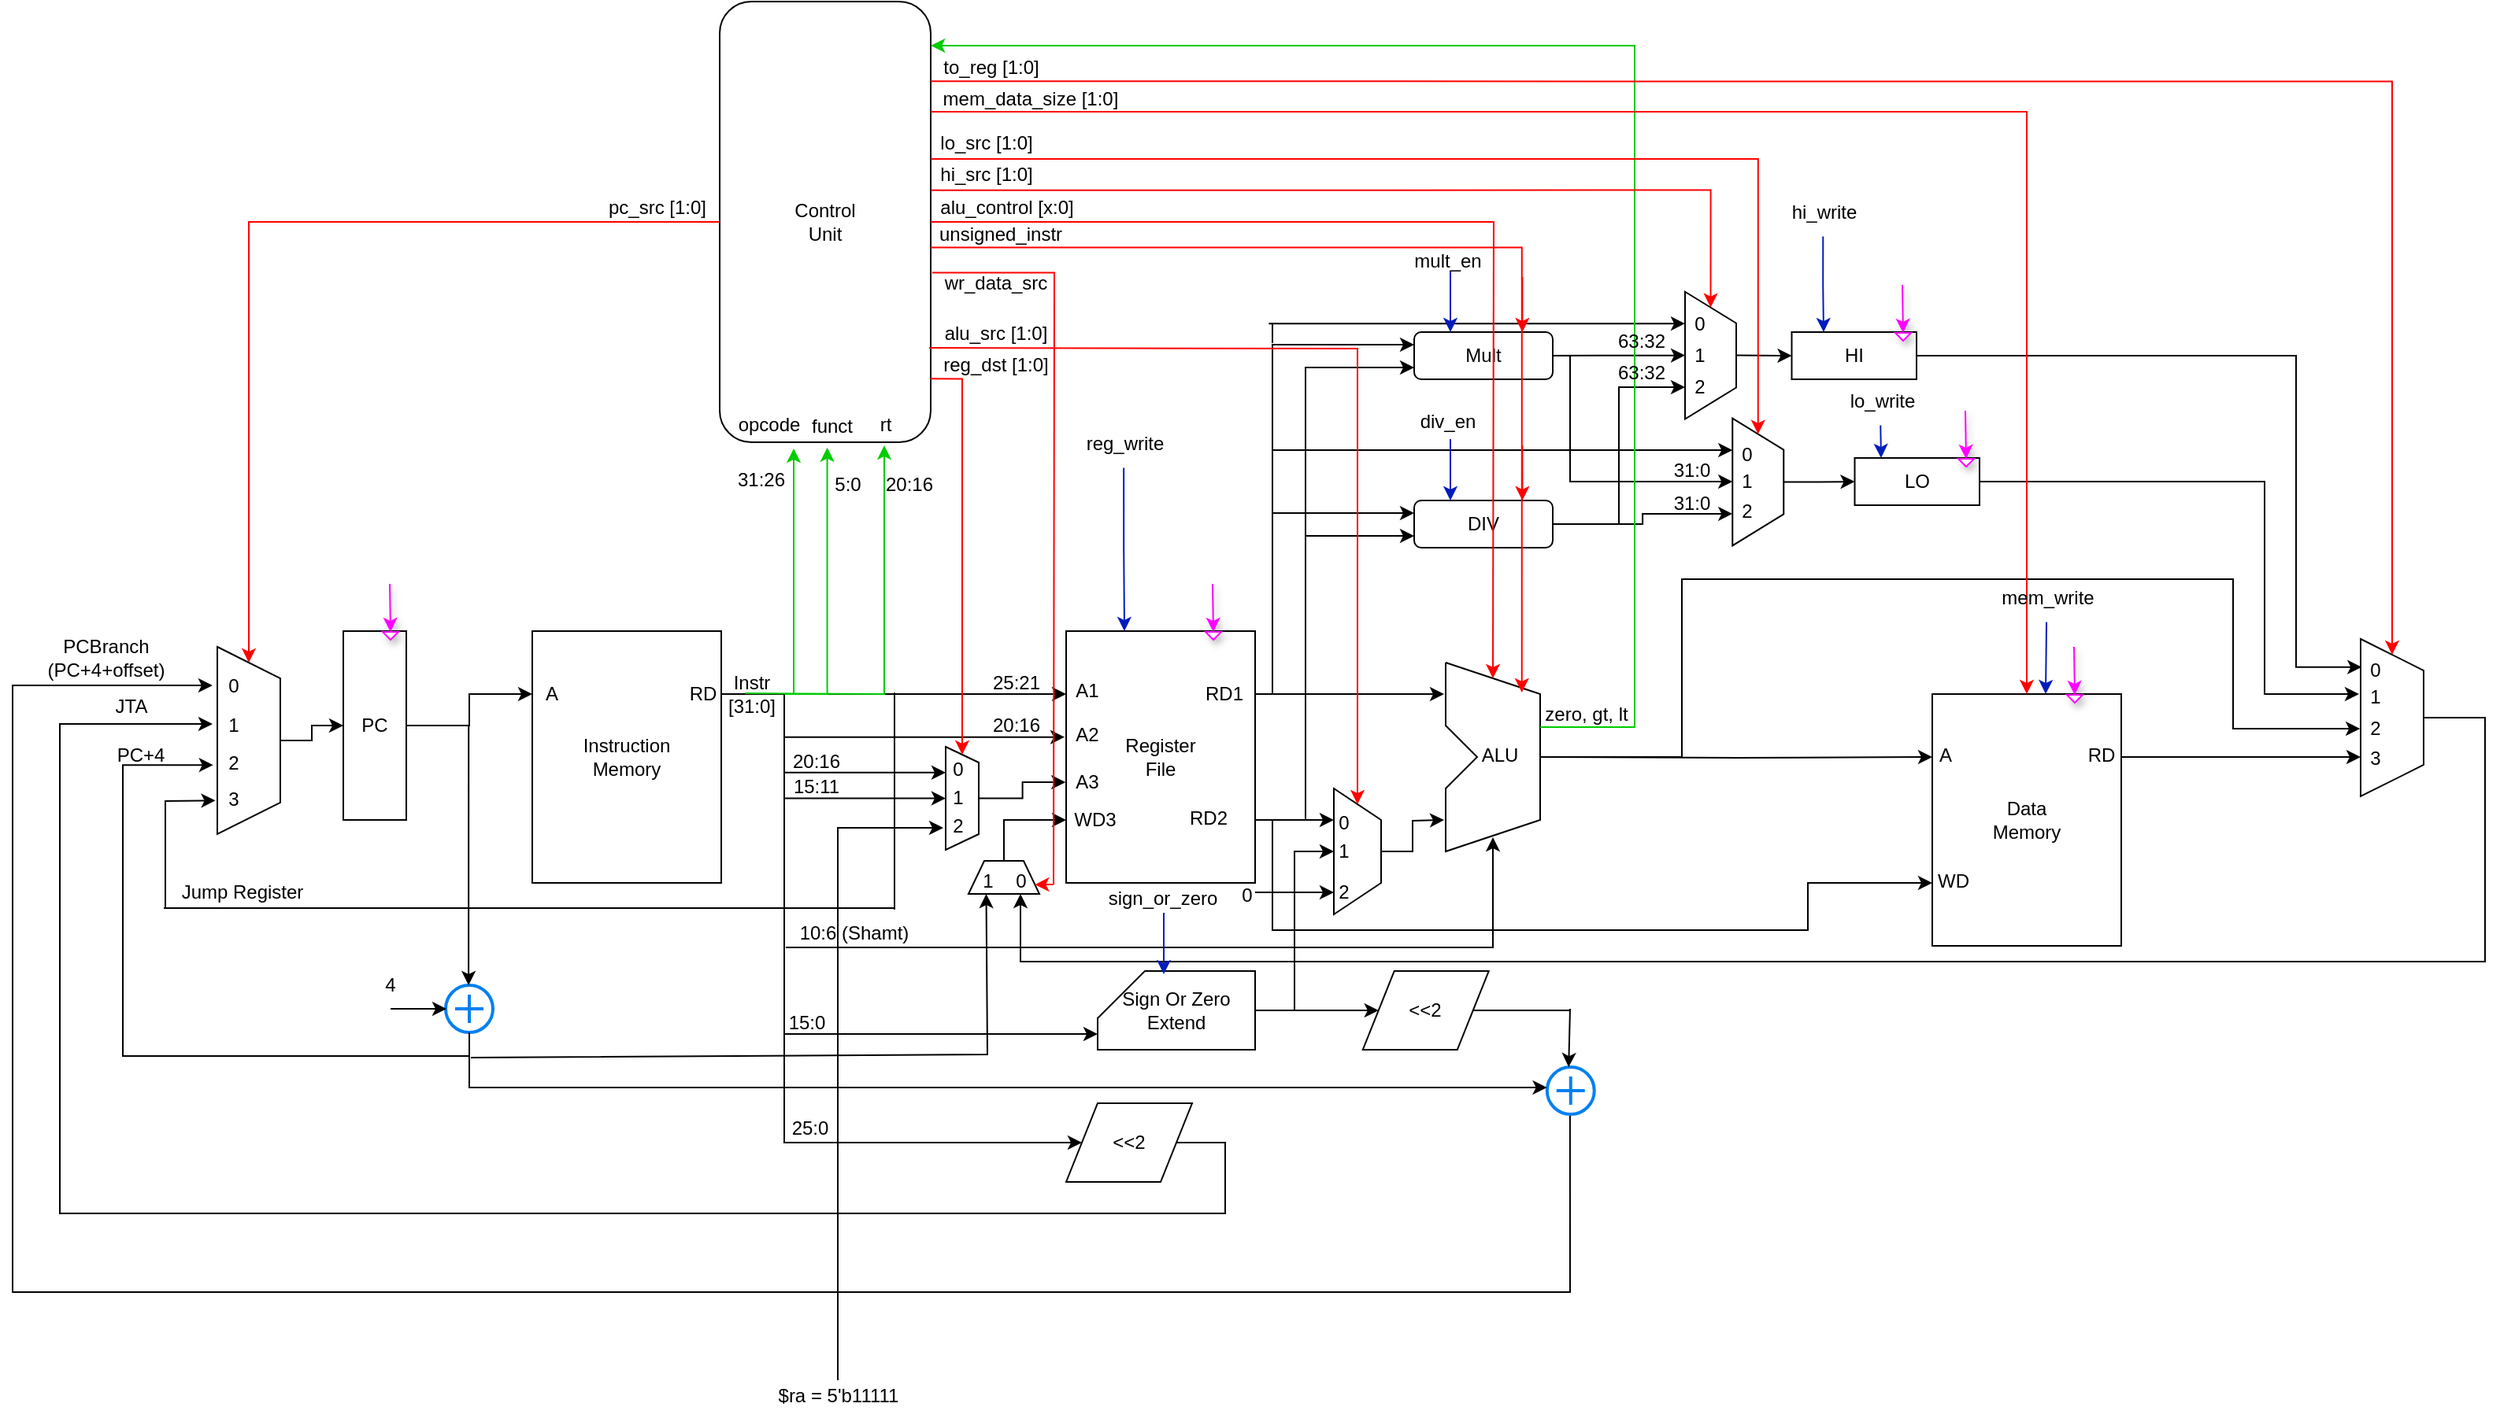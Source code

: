 <mxfile version="28.0.7">
  <diagram name="Page-1" id="AHB2gIiTxnfWn_0bQ7DR">
    <mxGraphModel dx="1042" dy="574" grid="0" gridSize="10" guides="1" tooltips="1" connect="1" arrows="1" fold="1" page="0" pageScale="1" pageWidth="850" pageHeight="1100" math="0" shadow="0">
      <root>
        <mxCell id="0" />
        <mxCell id="1" parent="0" />
        <mxCell id="Ugpq3g7S5GpDSBXR10l6-10" style="edgeStyle=orthogonalEdgeStyle;rounded=0;orthogonalLoop=1;jettySize=auto;html=1;exitX=1;exitY=0.25;exitDx=0;exitDy=0;entryX=0;entryY=0.25;entryDx=0;entryDy=0;" parent="1" source="Ugpq3g7S5GpDSBXR10l6-1" target="Ugpq3g7S5GpDSBXR10l6-3" edge="1">
          <mxGeometry relative="1" as="geometry" />
        </mxCell>
        <mxCell id="6yTn4rteKhay7Ti_u_HY-29" style="edgeStyle=orthogonalEdgeStyle;rounded=0;orthogonalLoop=1;jettySize=auto;html=1;exitX=1;exitY=0.25;exitDx=0;exitDy=0;entryX=0.446;entryY=0.946;entryDx=0;entryDy=0;strokeColor=#00CC00;entryPerimeter=0;" parent="1" source="Ugpq3g7S5GpDSBXR10l6-1" target="6yTn4rteKhay7Ti_u_HY-34" edge="1">
          <mxGeometry relative="1" as="geometry">
            <Array as="points">
              <mxPoint x="617" y="620" />
            </Array>
          </mxGeometry>
        </mxCell>
        <mxCell id="6yTn4rteKhay7Ti_u_HY-30" style="edgeStyle=orthogonalEdgeStyle;rounded=0;orthogonalLoop=1;jettySize=auto;html=1;exitX=1;exitY=0.25;exitDx=0;exitDy=0;strokeColor=#00CC00;" parent="1" source="Ugpq3g7S5GpDSBXR10l6-1" target="6yTn4rteKhay7Ti_u_HY-33" edge="1">
          <mxGeometry relative="1" as="geometry">
            <Array as="points">
              <mxPoint x="596" y="620" />
            </Array>
          </mxGeometry>
        </mxCell>
        <mxCell id="Ugpq3g7S5GpDSBXR10l6-1" value="Instruction&lt;br&gt;Memory" style="rounded=0;whiteSpace=wrap;html=1;" parent="1" vertex="1">
          <mxGeometry x="430" y="580" width="120" height="160" as="geometry" />
        </mxCell>
        <mxCell id="Ugpq3g7S5GpDSBXR10l6-2" value="Data&lt;br&gt;Memory" style="rounded=0;whiteSpace=wrap;html=1;" parent="1" vertex="1">
          <mxGeometry x="1319" y="620" width="120" height="160" as="geometry" />
        </mxCell>
        <mxCell id="Ugpq3g7S5GpDSBXR10l6-19" style="edgeStyle=orthogonalEdgeStyle;rounded=0;orthogonalLoop=1;jettySize=auto;html=1;exitX=1;exitY=0.25;exitDx=0;exitDy=0;" parent="1" source="Ugpq3g7S5GpDSBXR10l6-3" edge="1">
          <mxGeometry relative="1" as="geometry">
            <mxPoint x="1009" y="620" as="targetPoint" />
          </mxGeometry>
        </mxCell>
        <mxCell id="Ugpq3g7S5GpDSBXR10l6-20" style="edgeStyle=orthogonalEdgeStyle;rounded=0;orthogonalLoop=1;jettySize=auto;html=1;exitX=1;exitY=0.75;exitDx=0;exitDy=0;entryX=0.25;entryY=1;entryDx=0;entryDy=0;" parent="1" source="Ugpq3g7S5GpDSBXR10l6-3" target="Ugpq3g7S5GpDSBXR10l6-21" edge="1">
          <mxGeometry relative="1" as="geometry">
            <mxPoint x="919" y="700" as="targetPoint" />
          </mxGeometry>
        </mxCell>
        <mxCell id="6yTn4rteKhay7Ti_u_HY-48" style="edgeStyle=orthogonalEdgeStyle;rounded=0;orthogonalLoop=1;jettySize=auto;html=1;exitX=1;exitY=0.25;exitDx=0;exitDy=0;entryX=0.25;entryY=1;entryDx=0;entryDy=0;" parent="1" source="Ugpq3g7S5GpDSBXR10l6-3" target="6yTn4rteKhay7Ti_u_HY-46" edge="1">
          <mxGeometry relative="1" as="geometry">
            <Array as="points">
              <mxPoint x="900" y="620" />
              <mxPoint x="900" y="465" />
            </Array>
          </mxGeometry>
        </mxCell>
        <mxCell id="6yTn4rteKhay7Ti_u_HY-49" style="edgeStyle=orthogonalEdgeStyle;rounded=0;orthogonalLoop=1;jettySize=auto;html=1;exitX=1;exitY=0.25;exitDx=0;exitDy=0;entryX=0;entryY=0.25;entryDx=0;entryDy=0;" parent="1" source="Ugpq3g7S5GpDSBXR10l6-3" target="Ugpq3g7S5GpDSBXR10l6-72" edge="1">
          <mxGeometry relative="1" as="geometry">
            <Array as="points">
              <mxPoint x="900" y="620" />
              <mxPoint x="900" y="505" />
              <mxPoint x="990" y="505" />
            </Array>
          </mxGeometry>
        </mxCell>
        <mxCell id="6yTn4rteKhay7Ti_u_HY-59" style="edgeStyle=orthogonalEdgeStyle;rounded=0;orthogonalLoop=1;jettySize=auto;html=1;exitX=1;exitY=0.75;exitDx=0;exitDy=0;entryX=0;entryY=0.75;entryDx=0;entryDy=0;" parent="1" source="Ugpq3g7S5GpDSBXR10l6-3" target="Ugpq3g7S5GpDSBXR10l6-2" edge="1">
          <mxGeometry relative="1" as="geometry">
            <Array as="points">
              <mxPoint x="900" y="700" />
              <mxPoint x="900" y="770" />
              <mxPoint x="1240" y="770" />
              <mxPoint x="1240" y="740" />
            </Array>
          </mxGeometry>
        </mxCell>
        <mxCell id="6yTn4rteKhay7Ti_u_HY-106" style="edgeStyle=orthogonalEdgeStyle;rounded=0;orthogonalLoop=1;jettySize=auto;html=1;exitX=1;exitY=0.75;exitDx=0;exitDy=0;entryX=0;entryY=0.75;entryDx=0;entryDy=0;" parent="1" source="Ugpq3g7S5GpDSBXR10l6-3" target="Ugpq3g7S5GpDSBXR10l6-72" edge="1">
          <mxGeometry relative="1" as="geometry">
            <Array as="points">
              <mxPoint x="921" y="700" />
              <mxPoint x="921" y="520" />
            </Array>
          </mxGeometry>
        </mxCell>
        <mxCell id="6yTn4rteKhay7Ti_u_HY-107" style="edgeStyle=orthogonalEdgeStyle;rounded=0;orthogonalLoop=1;jettySize=auto;html=1;exitX=1;exitY=0.75;exitDx=0;exitDy=0;entryX=0;entryY=0.75;entryDx=0;entryDy=0;" parent="1" source="Ugpq3g7S5GpDSBXR10l6-3" target="Ugpq3g7S5GpDSBXR10l6-45" edge="1">
          <mxGeometry relative="1" as="geometry">
            <Array as="points">
              <mxPoint x="921" y="700" />
              <mxPoint x="921" y="412" />
            </Array>
          </mxGeometry>
        </mxCell>
        <mxCell id="Ugpq3g7S5GpDSBXR10l6-3" value="Register&lt;br&gt;File" style="rounded=0;whiteSpace=wrap;html=1;" parent="1" vertex="1">
          <mxGeometry x="769" y="580" width="120" height="160" as="geometry" />
        </mxCell>
        <mxCell id="6yTn4rteKhay7Ti_u_HY-2" style="edgeStyle=orthogonalEdgeStyle;rounded=0;orthogonalLoop=1;jettySize=auto;html=1;entryX=0;entryY=0.5;entryDx=0;entryDy=0;fillColor=#FF0000;strokeColor=#FF0000;" parent="1" source="Ugpq3g7S5GpDSBXR10l6-4" target="Ugpq3g7S5GpDSBXR10l6-5" edge="1">
          <mxGeometry relative="1" as="geometry" />
        </mxCell>
        <mxCell id="Ugpq3g7S5GpDSBXR10l6-4" value="Control&lt;br&gt;Unit" style="rounded=1;whiteSpace=wrap;html=1;" parent="1" vertex="1">
          <mxGeometry x="549" y="180" width="134" height="280" as="geometry" />
        </mxCell>
        <mxCell id="Ugpq3g7S5GpDSBXR10l6-41" style="edgeStyle=orthogonalEdgeStyle;rounded=0;orthogonalLoop=1;jettySize=auto;html=1;exitX=0.5;exitY=0;exitDx=0;exitDy=0;entryX=0;entryY=0.5;entryDx=0;entryDy=0;" parent="1" source="Ugpq3g7S5GpDSBXR10l6-5" target="Ugpq3g7S5GpDSBXR10l6-8" edge="1">
          <mxGeometry relative="1" as="geometry" />
        </mxCell>
        <mxCell id="Ugpq3g7S5GpDSBXR10l6-5" value="" style="shape=trapezoid;perimeter=trapezoidPerimeter;whiteSpace=wrap;html=1;fixedSize=1;rotation=90;" parent="1" vertex="1">
          <mxGeometry x="190.5" y="629.5" width="119" height="40" as="geometry" />
        </mxCell>
        <mxCell id="Ugpq3g7S5GpDSBXR10l6-9" style="edgeStyle=orthogonalEdgeStyle;rounded=0;orthogonalLoop=1;jettySize=auto;html=1;exitX=1;exitY=0.5;exitDx=0;exitDy=0;entryX=0;entryY=0.25;entryDx=0;entryDy=0;" parent="1" source="Ugpq3g7S5GpDSBXR10l6-8" target="Ugpq3g7S5GpDSBXR10l6-1" edge="1">
          <mxGeometry relative="1" as="geometry" />
        </mxCell>
        <mxCell id="Ugpq3g7S5GpDSBXR10l6-8" value="PC" style="rounded=0;whiteSpace=wrap;html=1;" parent="1" vertex="1">
          <mxGeometry x="310" y="580" width="40" height="120" as="geometry" />
        </mxCell>
        <mxCell id="Ugpq3g7S5GpDSBXR10l6-17" value="" style="endArrow=none;html=1;rounded=0;" parent="1" edge="1">
          <mxGeometry width="50" height="50" relative="1" as="geometry">
            <mxPoint x="1010" y="600" as="sourcePoint" />
            <mxPoint x="1010" y="600" as="targetPoint" />
            <Array as="points">
              <mxPoint x="1010" y="640" />
              <mxPoint x="1030" y="660" />
              <mxPoint x="1010" y="680" />
              <mxPoint x="1010" y="720" />
              <mxPoint x="1070" y="700" />
              <mxPoint x="1070" y="620" />
            </Array>
          </mxGeometry>
        </mxCell>
        <mxCell id="Ugpq3g7S5GpDSBXR10l6-18" value="ALU" style="text;html=1;align=center;verticalAlign=middle;resizable=0;points=[];autosize=1;strokeColor=none;fillColor=none;" parent="1" vertex="1">
          <mxGeometry x="1019" y="644" width="50" height="30" as="geometry" />
        </mxCell>
        <mxCell id="Ugpq3g7S5GpDSBXR10l6-22" style="edgeStyle=orthogonalEdgeStyle;rounded=0;orthogonalLoop=1;jettySize=auto;html=1;exitX=0.5;exitY=0;exitDx=0;exitDy=0;" parent="1" source="Ugpq3g7S5GpDSBXR10l6-21" edge="1">
          <mxGeometry relative="1" as="geometry">
            <mxPoint x="1009" y="700" as="targetPoint" />
          </mxGeometry>
        </mxCell>
        <mxCell id="Ugpq3g7S5GpDSBXR10l6-24" style="edgeStyle=orthogonalEdgeStyle;rounded=0;orthogonalLoop=1;jettySize=auto;html=1;entryX=0;entryY=0.25;entryDx=0;entryDy=0;" parent="1" target="Ugpq3g7S5GpDSBXR10l6-2" edge="1">
          <mxGeometry relative="1" as="geometry">
            <mxPoint x="1070" y="660" as="sourcePoint" />
            <mxPoint x="1300" y="660" as="targetPoint" />
            <Array as="points" />
          </mxGeometry>
        </mxCell>
        <mxCell id="Ugpq3g7S5GpDSBXR10l6-21" value="" style="shape=trapezoid;perimeter=trapezoidPerimeter;whiteSpace=wrap;html=1;fixedSize=1;rotation=90;" parent="1" vertex="1">
          <mxGeometry x="914" y="705" width="80" height="30" as="geometry" />
        </mxCell>
        <mxCell id="Ugpq3g7S5GpDSBXR10l6-27" style="edgeStyle=orthogonalEdgeStyle;rounded=0;orthogonalLoop=1;jettySize=auto;html=1;exitX=0.5;exitY=0;exitDx=0;exitDy=0;entryX=0;entryY=0.75;entryDx=0;entryDy=0;" parent="1" source="vAk4P42SNdUPTf_siwbn-18" target="Ugpq3g7S5GpDSBXR10l6-3" edge="1">
          <mxGeometry relative="1" as="geometry">
            <Array as="points">
              <mxPoint x="730" y="700" />
            </Array>
          </mxGeometry>
        </mxCell>
        <mxCell id="Ugpq3g7S5GpDSBXR10l6-25" value="" style="shape=trapezoid;perimeter=trapezoidPerimeter;whiteSpace=wrap;html=1;fixedSize=1;rotation=90;" parent="1" vertex="1">
          <mxGeometry x="1561" y="615" width="100" height="40" as="geometry" />
        </mxCell>
        <mxCell id="Ugpq3g7S5GpDSBXR10l6-28" style="edgeStyle=orthogonalEdgeStyle;rounded=0;orthogonalLoop=1;jettySize=auto;html=1;entryX=0.572;entryY=1.011;entryDx=0;entryDy=0;entryPerimeter=0;" parent="1" target="Ugpq3g7S5GpDSBXR10l6-25" edge="1">
          <mxGeometry relative="1" as="geometry">
            <mxPoint x="1070" y="660" as="sourcePoint" />
            <mxPoint x="1384.7" y="530" as="targetPoint" />
            <Array as="points">
              <mxPoint x="1160" y="660" />
              <mxPoint x="1160" y="547" />
              <mxPoint x="1510" y="547" />
              <mxPoint x="1510" y="642" />
              <mxPoint x="1591" y="642" />
            </Array>
          </mxGeometry>
        </mxCell>
        <mxCell id="Ugpq3g7S5GpDSBXR10l6-32" style="edgeStyle=orthogonalEdgeStyle;rounded=0;orthogonalLoop=1;jettySize=auto;html=1;entryX=0.016;entryY=0.541;entryDx=0;entryDy=0;entryPerimeter=0;" parent="1" source="Ugpq3g7S5GpDSBXR10l6-30" target="0IYL9iaCWR5TC19a55nm-22" edge="1">
          <mxGeometry relative="1" as="geometry">
            <Array as="points">
              <mxPoint x="390" y="850" />
              <mxPoint x="170" y="850" />
              <mxPoint x="170" y="665" />
            </Array>
          </mxGeometry>
        </mxCell>
        <mxCell id="Ugpq3g7S5GpDSBXR10l6-30" value="" style="html=1;verticalLabelPosition=bottom;align=center;labelBackgroundColor=#ffffff;verticalAlign=top;strokeWidth=2;strokeColor=#0080F0;shadow=0;dashed=0;shape=mxgraph.ios7.icons.add;" parent="1" vertex="1">
          <mxGeometry x="375" y="805" width="30" height="30" as="geometry" />
        </mxCell>
        <mxCell id="Ugpq3g7S5GpDSBXR10l6-31" style="edgeStyle=orthogonalEdgeStyle;rounded=0;orthogonalLoop=1;jettySize=auto;html=1;exitX=1;exitY=0.5;exitDx=0;exitDy=0;entryX=0.485;entryY=0;entryDx=0;entryDy=0;entryPerimeter=0;" parent="1" source="Ugpq3g7S5GpDSBXR10l6-8" target="Ugpq3g7S5GpDSBXR10l6-30" edge="1">
          <mxGeometry relative="1" as="geometry">
            <mxPoint x="350" y="668" as="sourcePoint" />
            <mxPoint x="430" y="648" as="targetPoint" />
          </mxGeometry>
        </mxCell>
        <mxCell id="Ugpq3g7S5GpDSBXR10l6-33" value="4" style="text;html=1;align=center;verticalAlign=middle;whiteSpace=wrap;rounded=0;" parent="1" vertex="1">
          <mxGeometry x="310" y="790" width="60" height="30" as="geometry" />
        </mxCell>
        <mxCell id="Ugpq3g7S5GpDSBXR10l6-34" style="edgeStyle=orthogonalEdgeStyle;rounded=0;orthogonalLoop=1;jettySize=auto;html=1;exitX=0.5;exitY=1;exitDx=0;exitDy=0;entryX=0.017;entryY=0.501;entryDx=0;entryDy=0;entryPerimeter=0;" parent="1" source="Ugpq3g7S5GpDSBXR10l6-33" target="Ugpq3g7S5GpDSBXR10l6-30" edge="1">
          <mxGeometry relative="1" as="geometry" />
        </mxCell>
        <mxCell id="Ugpq3g7S5GpDSBXR10l6-37" style="edgeStyle=orthogonalEdgeStyle;rounded=0;orthogonalLoop=1;jettySize=auto;html=1;exitX=1;exitY=0.5;exitDx=0;exitDy=0;" parent="1" source="Ugpq3g7S5GpDSBXR10l6-35" target="0IYL9iaCWR5TC19a55nm-20" edge="1">
          <mxGeometry relative="1" as="geometry">
            <mxPoint x="210" y="639" as="targetPoint" />
            <Array as="points">
              <mxPoint x="870" y="905" />
              <mxPoint x="870" y="950" />
              <mxPoint x="130" y="950" />
              <mxPoint x="130" y="639" />
            </Array>
          </mxGeometry>
        </mxCell>
        <mxCell id="Ugpq3g7S5GpDSBXR10l6-35" value="&amp;lt;&amp;lt;2" style="shape=parallelogram;perimeter=parallelogramPerimeter;whiteSpace=wrap;html=1;fixedSize=1;size=20;rotation=0;" parent="1" vertex="1">
          <mxGeometry x="769" y="880" width="80" height="50" as="geometry" />
        </mxCell>
        <mxCell id="Ugpq3g7S5GpDSBXR10l6-36" style="edgeStyle=orthogonalEdgeStyle;rounded=0;orthogonalLoop=1;jettySize=auto;html=1;exitX=1;exitY=0.25;exitDx=0;exitDy=0;entryX=0;entryY=0.5;entryDx=0;entryDy=0;" parent="1" source="Ugpq3g7S5GpDSBXR10l6-1" target="Ugpq3g7S5GpDSBXR10l6-35" edge="1">
          <mxGeometry relative="1" as="geometry">
            <mxPoint x="560" y="630" as="sourcePoint" />
            <mxPoint x="640" y="630" as="targetPoint" />
            <Array as="points">
              <mxPoint x="590" y="620" />
              <mxPoint x="590" y="905" />
            </Array>
          </mxGeometry>
        </mxCell>
        <mxCell id="Ugpq3g7S5GpDSBXR10l6-38" value="PC+4" style="text;html=1;align=center;verticalAlign=middle;whiteSpace=wrap;rounded=0;" parent="1" vertex="1">
          <mxGeometry x="161" y="648" width="41" height="21" as="geometry" />
        </mxCell>
        <mxCell id="Ugpq3g7S5GpDSBXR10l6-39" value="JTA" style="text;html=1;align=center;verticalAlign=middle;whiteSpace=wrap;rounded=0;" parent="1" vertex="1">
          <mxGeometry x="154" y="617" width="43" height="21" as="geometry" />
        </mxCell>
        <mxCell id="Ugpq3g7S5GpDSBXR10l6-43" value="" style="edgeStyle=orthogonalEdgeStyle;rounded=0;orthogonalLoop=1;jettySize=auto;html=1;exitX=1;exitY=0.25;exitDx=0;exitDy=0;entryX=0.75;entryY=1;entryDx=0;entryDy=0;" parent="1" source="Ugpq3g7S5GpDSBXR10l6-2" target="Ugpq3g7S5GpDSBXR10l6-25" edge="1">
          <mxGeometry relative="1" as="geometry">
            <mxPoint x="1360" y="660" as="sourcePoint" />
            <mxPoint x="1391" y="660" as="targetPoint" />
          </mxGeometry>
        </mxCell>
        <mxCell id="Ugpq3g7S5GpDSBXR10l6-49" style="edgeStyle=orthogonalEdgeStyle;rounded=0;orthogonalLoop=1;jettySize=auto;html=1;exitX=1;exitY=0.5;exitDx=0;exitDy=0;entryX=0.5;entryY=1;entryDx=0;entryDy=0;" parent="1" source="Ugpq3g7S5GpDSBXR10l6-45" target="Ugpq3g7S5GpDSBXR10l6-50" edge="1">
          <mxGeometry relative="1" as="geometry">
            <mxPoint x="1118" y="407" as="targetPoint" />
            <Array as="points">
              <mxPoint x="1073" y="405" />
            </Array>
          </mxGeometry>
        </mxCell>
        <mxCell id="6yTn4rteKhay7Ti_u_HY-50" style="edgeStyle=orthogonalEdgeStyle;rounded=0;orthogonalLoop=1;jettySize=auto;html=1;exitX=1;exitY=0.5;exitDx=0;exitDy=0;entryX=0.165;entryY=0.452;entryDx=0;entryDy=0;entryPerimeter=0;" parent="1" source="Ugpq3g7S5GpDSBXR10l6-45" target="0IYL9iaCWR5TC19a55nm-10" edge="1">
          <mxGeometry relative="1" as="geometry">
            <Array as="points">
              <mxPoint x="1089" y="405" />
              <mxPoint x="1089" y="485" />
              <mxPoint x="1192" y="485" />
            </Array>
          </mxGeometry>
        </mxCell>
        <mxCell id="Ugpq3g7S5GpDSBXR10l6-45" value="Mult" style="rounded=1;whiteSpace=wrap;html=1;" parent="1" vertex="1">
          <mxGeometry x="990" y="390" width="88" height="30" as="geometry" />
        </mxCell>
        <mxCell id="Ugpq3g7S5GpDSBXR10l6-46" value="HI" style="rounded=0;whiteSpace=wrap;html=1;" parent="1" vertex="1">
          <mxGeometry x="1229.75" y="390" width="79.25" height="30" as="geometry" />
        </mxCell>
        <mxCell id="Ugpq3g7S5GpDSBXR10l6-56" style="edgeStyle=orthogonalEdgeStyle;rounded=0;orthogonalLoop=1;jettySize=auto;html=1;exitX=1;exitY=0.5;exitDx=0;exitDy=0;" parent="1" source="Ugpq3g7S5GpDSBXR10l6-47" edge="1">
          <mxGeometry relative="1" as="geometry">
            <Array as="points">
              <mxPoint x="1530" y="485" />
              <mxPoint x="1530" y="620" />
            </Array>
            <mxPoint x="1590" y="620" as="targetPoint" />
          </mxGeometry>
        </mxCell>
        <mxCell id="Ugpq3g7S5GpDSBXR10l6-47" value="LO" style="rounded=0;whiteSpace=wrap;html=1;" parent="1" vertex="1">
          <mxGeometry x="1269.75" y="470" width="79.25" height="30" as="geometry" />
        </mxCell>
        <mxCell id="Ugpq3g7S5GpDSBXR10l6-48" style="edgeStyle=orthogonalEdgeStyle;rounded=0;orthogonalLoop=1;jettySize=auto;html=1;exitX=1;exitY=0.25;exitDx=0;exitDy=0;entryX=0;entryY=0.25;entryDx=0;entryDy=0;" parent="1" source="Ugpq3g7S5GpDSBXR10l6-3" target="Ugpq3g7S5GpDSBXR10l6-45" edge="1">
          <mxGeometry relative="1" as="geometry">
            <mxPoint x="939" y="499.5" as="targetPoint" />
            <mxPoint x="819" y="499.5" as="sourcePoint" />
            <Array as="points">
              <mxPoint x="900" y="620" />
              <mxPoint x="900" y="398" />
              <mxPoint x="990" y="398" />
            </Array>
          </mxGeometry>
        </mxCell>
        <mxCell id="Ugpq3g7S5GpDSBXR10l6-51" style="edgeStyle=orthogonalEdgeStyle;rounded=0;orthogonalLoop=1;jettySize=auto;html=1;exitX=0.5;exitY=0;exitDx=0;exitDy=0;entryX=0;entryY=0.5;entryDx=0;entryDy=0;" parent="1" source="Ugpq3g7S5GpDSBXR10l6-50" target="Ugpq3g7S5GpDSBXR10l6-46" edge="1">
          <mxGeometry relative="1" as="geometry">
            <Array as="points">
              <mxPoint x="1195" y="405" />
            </Array>
          </mxGeometry>
        </mxCell>
        <mxCell id="0IYL9iaCWR5TC19a55nm-1" style="edgeStyle=orthogonalEdgeStyle;rounded=0;orthogonalLoop=1;jettySize=auto;html=1;exitX=0.25;exitY=1;exitDx=0;exitDy=0;startArrow=classic;startFill=1;endArrow=none;endFill=0;" parent="1" source="Ugpq3g7S5GpDSBXR10l6-50" edge="1">
          <mxGeometry relative="1" as="geometry">
            <mxPoint x="897.667" y="384.667" as="targetPoint" />
          </mxGeometry>
        </mxCell>
        <mxCell id="Ugpq3g7S5GpDSBXR10l6-50" value="" style="shape=trapezoid;perimeter=trapezoidPerimeter;whiteSpace=wrap;html=1;fixedSize=1;rotation=90;" parent="1" vertex="1">
          <mxGeometry x="1137.82" y="388.56" width="80.88" height="32.5" as="geometry" />
        </mxCell>
        <mxCell id="Ugpq3g7S5GpDSBXR10l6-53" style="edgeStyle=orthogonalEdgeStyle;rounded=0;orthogonalLoop=1;jettySize=auto;html=1;exitX=1;exitY=0.5;exitDx=0;exitDy=0;entryX=0.179;entryY=0.984;entryDx=0;entryDy=0;entryPerimeter=0;" parent="1" source="Ugpq3g7S5GpDSBXR10l6-46" target="Ugpq3g7S5GpDSBXR10l6-25" edge="1">
          <mxGeometry relative="1" as="geometry">
            <Array as="points">
              <mxPoint x="1550" y="405" />
              <mxPoint x="1550" y="603" />
            </Array>
          </mxGeometry>
        </mxCell>
        <mxCell id="Ugpq3g7S5GpDSBXR10l6-55" style="edgeStyle=orthogonalEdgeStyle;rounded=0;orthogonalLoop=1;jettySize=auto;html=1;exitX=0.5;exitY=0;exitDx=0;exitDy=0;entryX=0;entryY=0.5;entryDx=0;entryDy=0;" parent="1" source="6yTn4rteKhay7Ti_u_HY-46" target="Ugpq3g7S5GpDSBXR10l6-47" edge="1">
          <mxGeometry relative="1" as="geometry">
            <mxPoint x="1235.5" y="513.75" as="sourcePoint" />
          </mxGeometry>
        </mxCell>
        <mxCell id="Ugpq3g7S5GpDSBXR10l6-65" style="edgeStyle=orthogonalEdgeStyle;rounded=0;orthogonalLoop=1;jettySize=auto;html=1;exitX=0.486;exitY=1.027;exitDx=0;exitDy=0;exitPerimeter=0;entryX=-0.002;entryY=0.481;entryDx=0;entryDy=0;entryPerimeter=0;" parent="1" source="Ugpq3g7S5GpDSBXR10l6-58" target="0IYL9iaCWR5TC19a55nm-3" edge="1">
          <mxGeometry relative="1" as="geometry">
            <Array as="points">
              <mxPoint x="1089" y="1000" />
              <mxPoint x="100" y="1000" />
              <mxPoint x="100" y="615" />
            </Array>
            <mxPoint x="212" y="602" as="targetPoint" />
          </mxGeometry>
        </mxCell>
        <mxCell id="Ugpq3g7S5GpDSBXR10l6-58" value="" style="html=1;verticalLabelPosition=bottom;align=center;labelBackgroundColor=#ffffff;verticalAlign=top;strokeWidth=2;strokeColor=#0080F0;shadow=0;dashed=0;shape=mxgraph.ios7.icons.add;" parent="1" vertex="1">
          <mxGeometry x="1074.38" y="857" width="30" height="30" as="geometry" />
        </mxCell>
        <mxCell id="Ugpq3g7S5GpDSBXR10l6-59" value="&amp;lt;&amp;lt;2" style="shape=parallelogram;perimeter=parallelogramPerimeter;whiteSpace=wrap;html=1;fixedSize=1;size=20;rotation=0;" parent="1" vertex="1">
          <mxGeometry x="957.38" y="796" width="80" height="50" as="geometry" />
        </mxCell>
        <mxCell id="Ugpq3g7S5GpDSBXR10l6-62" style="edgeStyle=orthogonalEdgeStyle;rounded=0;orthogonalLoop=1;jettySize=auto;html=1;exitX=1;exitY=0.5;exitDx=0;exitDy=0;exitPerimeter=0;entryX=0;entryY=0.5;entryDx=0;entryDy=0;" parent="1" source="Ugpq3g7S5GpDSBXR10l6-61" target="Ugpq3g7S5GpDSBXR10l6-59" edge="1">
          <mxGeometry relative="1" as="geometry" />
        </mxCell>
        <mxCell id="Ugpq3g7S5GpDSBXR10l6-61" value="Sign Or Zero Extend" style="shape=card;whiteSpace=wrap;html=1;" parent="1" vertex="1">
          <mxGeometry x="789" y="796" width="100" height="50" as="geometry" />
        </mxCell>
        <mxCell id="Ugpq3g7S5GpDSBXR10l6-63" style="edgeStyle=orthogonalEdgeStyle;rounded=0;orthogonalLoop=1;jettySize=auto;html=1;exitX=1;exitY=0.25;exitDx=0;exitDy=0;entryX=0;entryY=0;entryDx=0;entryDy=40;entryPerimeter=0;" parent="1" source="Ugpq3g7S5GpDSBXR10l6-1" target="Ugpq3g7S5GpDSBXR10l6-61" edge="1">
          <mxGeometry relative="1" as="geometry">
            <mxPoint x="560" y="630" as="sourcePoint" />
            <mxPoint x="650" y="915" as="targetPoint" />
            <Array as="points">
              <mxPoint x="590" y="620" />
              <mxPoint x="590" y="836" />
            </Array>
          </mxGeometry>
        </mxCell>
        <mxCell id="Ugpq3g7S5GpDSBXR10l6-64" style="edgeStyle=orthogonalEdgeStyle;rounded=0;orthogonalLoop=1;jettySize=auto;html=1;exitX=1;exitY=0.5;exitDx=0;exitDy=0;entryX=0.457;entryY=0.001;entryDx=0;entryDy=0;entryPerimeter=0;" parent="1" source="Ugpq3g7S5GpDSBXR10l6-59" target="Ugpq3g7S5GpDSBXR10l6-58" edge="1">
          <mxGeometry relative="1" as="geometry">
            <Array as="points">
              <mxPoint x="1089" y="820" />
              <mxPoint x="1089" y="886" />
            </Array>
          </mxGeometry>
        </mxCell>
        <mxCell id="Ugpq3g7S5GpDSBXR10l6-66" value="25:0" style="text;html=1;align=center;verticalAlign=middle;resizable=0;points=[];autosize=1;strokeColor=none;fillColor=none;" parent="1" vertex="1">
          <mxGeometry x="581" y="881" width="50" height="30" as="geometry" />
        </mxCell>
        <mxCell id="Ugpq3g7S5GpDSBXR10l6-67" value="15:0" style="text;html=1;align=center;verticalAlign=middle;resizable=0;points=[];autosize=1;strokeColor=none;fillColor=none;" parent="1" vertex="1">
          <mxGeometry x="579" y="814" width="50" height="30" as="geometry" />
        </mxCell>
        <mxCell id="Ugpq3g7S5GpDSBXR10l6-68" style="edgeStyle=orthogonalEdgeStyle;rounded=0;orthogonalLoop=1;jettySize=auto;html=1;entryX=-0.003;entryY=0.441;entryDx=0;entryDy=0;entryPerimeter=0;exitX=0.5;exitY=1;exitDx=0;exitDy=0;exitPerimeter=0;" parent="1" source="Ugpq3g7S5GpDSBXR10l6-30" target="Ugpq3g7S5GpDSBXR10l6-58" edge="1">
          <mxGeometry relative="1" as="geometry">
            <mxPoint x="384" y="830" as="sourcePoint" />
            <mxPoint x="240" y="685" as="targetPoint" />
            <Array as="points">
              <mxPoint x="390" y="870" />
              <mxPoint x="1074" y="870" />
            </Array>
          </mxGeometry>
        </mxCell>
        <mxCell id="Ugpq3g7S5GpDSBXR10l6-69" value="PCBranch&lt;br&gt;(PC+4+offset)" style="text;html=1;align=center;verticalAlign=middle;whiteSpace=wrap;rounded=0;" parent="1" vertex="1">
          <mxGeometry x="117" y="582" width="85" height="30" as="geometry" />
        </mxCell>
        <mxCell id="Ugpq3g7S5GpDSBXR10l6-70" style="edgeStyle=orthogonalEdgeStyle;rounded=0;orthogonalLoop=1;jettySize=auto;html=1;exitX=1;exitY=0.5;exitDx=0;exitDy=0;exitPerimeter=0;entryX=0.5;entryY=1;entryDx=0;entryDy=0;" parent="1" source="Ugpq3g7S5GpDSBXR10l6-61" target="Ugpq3g7S5GpDSBXR10l6-21" edge="1">
          <mxGeometry relative="1" as="geometry">
            <mxPoint x="919" y="831" as="sourcePoint" />
            <mxPoint x="918" y="713" as="targetPoint" />
            <Array as="points">
              <mxPoint x="914" y="821" />
              <mxPoint x="914" y="720" />
            </Array>
          </mxGeometry>
        </mxCell>
        <mxCell id="Ugpq3g7S5GpDSBXR10l6-73" style="edgeStyle=orthogonalEdgeStyle;rounded=0;orthogonalLoop=1;jettySize=auto;html=1;exitX=1;exitY=0.5;exitDx=0;exitDy=0;entryX=0.75;entryY=1;entryDx=0;entryDy=0;" parent="1" source="Ugpq3g7S5GpDSBXR10l6-72" target="Ugpq3g7S5GpDSBXR10l6-50" edge="1">
          <mxGeometry relative="1" as="geometry" />
        </mxCell>
        <mxCell id="vAk4P42SNdUPTf_siwbn-17" style="edgeStyle=orthogonalEdgeStyle;rounded=0;orthogonalLoop=1;jettySize=auto;html=1;exitX=1;exitY=0.5;exitDx=0;exitDy=0;entryX=0.75;entryY=1;entryDx=0;entryDy=0;" parent="1" source="Ugpq3g7S5GpDSBXR10l6-72" target="6yTn4rteKhay7Ti_u_HY-46" edge="1">
          <mxGeometry relative="1" as="geometry" />
        </mxCell>
        <mxCell id="Ugpq3g7S5GpDSBXR10l6-72" value="DIV" style="rounded=1;whiteSpace=wrap;html=1;" parent="1" vertex="1">
          <mxGeometry x="990" y="497" width="88" height="30" as="geometry" />
        </mxCell>
        <mxCell id="6yTn4rteKhay7Ti_u_HY-5" style="edgeStyle=orthogonalEdgeStyle;rounded=0;orthogonalLoop=1;jettySize=auto;html=1;entryX=1.001;entryY=0.1;entryDx=0;entryDy=0;fillColor=#FF0000;strokeColor=#00CC00;entryPerimeter=0;" parent="1" target="Ugpq3g7S5GpDSBXR10l6-4" edge="1">
          <mxGeometry relative="1" as="geometry">
            <mxPoint x="1070" y="641" as="sourcePoint" />
            <mxPoint x="672" y="340" as="targetPoint" />
            <Array as="points">
              <mxPoint x="1130" y="641" />
              <mxPoint x="1130" y="208" />
            </Array>
          </mxGeometry>
        </mxCell>
        <mxCell id="6yTn4rteKhay7Ti_u_HY-6" value="zero, gt, lt" style="text;html=1;align=center;verticalAlign=middle;resizable=0;points=[];autosize=1;strokeColor=none;fillColor=none;" parent="1" vertex="1">
          <mxGeometry x="1058.9" y="618" width="80" height="30" as="geometry" />
        </mxCell>
        <mxCell id="6yTn4rteKhay7Ti_u_HY-7" value="pc_src [1:0]" style="text;html=1;align=center;verticalAlign=middle;resizable=0;points=[];autosize=1;strokeColor=none;fillColor=none;" parent="1" vertex="1">
          <mxGeometry x="464" y="296" width="90" height="30" as="geometry" />
        </mxCell>
        <mxCell id="6yTn4rteKhay7Ti_u_HY-8" style="edgeStyle=orthogonalEdgeStyle;rounded=0;orthogonalLoop=1;jettySize=auto;html=1;entryX=0;entryY=0.5;entryDx=0;entryDy=0;fillColor=#FF0000;strokeColor=#FF0000;" parent="1" target="Ugpq3g7S5GpDSBXR10l6-21" edge="1">
          <mxGeometry relative="1" as="geometry">
            <mxPoint x="682" y="400" as="sourcePoint" />
            <mxPoint x="954" y="699" as="targetPoint" />
          </mxGeometry>
        </mxCell>
        <mxCell id="6yTn4rteKhay7Ti_u_HY-9" value="0" style="text;html=1;align=center;verticalAlign=middle;whiteSpace=wrap;rounded=0;" parent="1" vertex="1">
          <mxGeometry x="874" y="733" width="20" height="30" as="geometry" />
        </mxCell>
        <mxCell id="6yTn4rteKhay7Ti_u_HY-10" style="edgeStyle=orthogonalEdgeStyle;rounded=0;orthogonalLoop=1;jettySize=auto;html=1;exitX=1;exitY=0.5;exitDx=0;exitDy=0;entryX=0.017;entryY=0.501;entryDx=0;entryDy=0;entryPerimeter=0;" parent="1" edge="1">
          <mxGeometry relative="1" as="geometry">
            <mxPoint x="939" y="746" as="targetPoint" />
            <mxPoint x="889" y="746.0" as="sourcePoint" />
          </mxGeometry>
        </mxCell>
        <mxCell id="6yTn4rteKhay7Ti_u_HY-11" value="alu_src [1:0]" style="text;html=1;align=center;verticalAlign=middle;resizable=0;points=[];autosize=1;strokeColor=none;fillColor=none;" parent="1" vertex="1">
          <mxGeometry x="678.5" y="376" width="90" height="30" as="geometry" />
        </mxCell>
        <mxCell id="6yTn4rteKhay7Ti_u_HY-12" value="A1" style="text;html=1;align=center;verticalAlign=middle;resizable=0;points=[];autosize=1;strokeColor=none;fillColor=none;" parent="1" vertex="1">
          <mxGeometry x="762" y="603" width="40" height="30" as="geometry" />
        </mxCell>
        <mxCell id="6yTn4rteKhay7Ti_u_HY-13" value="A2" style="text;html=1;align=center;verticalAlign=middle;resizable=0;points=[];autosize=1;strokeColor=none;fillColor=none;" parent="1" vertex="1">
          <mxGeometry x="762" y="631" width="40" height="30" as="geometry" />
        </mxCell>
        <mxCell id="6yTn4rteKhay7Ti_u_HY-14" value="A3" style="text;html=1;align=center;verticalAlign=middle;resizable=0;points=[];autosize=1;strokeColor=none;fillColor=none;" parent="1" vertex="1">
          <mxGeometry x="762" y="661" width="40" height="30" as="geometry" />
        </mxCell>
        <mxCell id="6yTn4rteKhay7Ti_u_HY-15" value="WD3" style="text;html=1;align=center;verticalAlign=middle;resizable=0;points=[];autosize=1;strokeColor=none;fillColor=none;" parent="1" vertex="1">
          <mxGeometry x="762" y="685" width="50" height="30" as="geometry" />
        </mxCell>
        <mxCell id="6yTn4rteKhay7Ti_u_HY-21" style="edgeStyle=orthogonalEdgeStyle;rounded=0;orthogonalLoop=1;jettySize=auto;html=1;exitX=0.5;exitY=0;exitDx=0;exitDy=0;entryX=-0.003;entryY=0.6;entryDx=0;entryDy=0;entryPerimeter=0;" parent="1" source="6yTn4rteKhay7Ti_u_HY-16" target="Ugpq3g7S5GpDSBXR10l6-3" edge="1">
          <mxGeometry relative="1" as="geometry">
            <mxPoint x="742" y="676" as="targetPoint" />
          </mxGeometry>
        </mxCell>
        <mxCell id="6yTn4rteKhay7Ti_u_HY-16" value="" style="shape=trapezoid;perimeter=trapezoidPerimeter;whiteSpace=wrap;html=1;fixedSize=1;rotation=90;size=10;" parent="1" vertex="1">
          <mxGeometry x="670.25" y="675.75" width="65.5" height="21" as="geometry" />
        </mxCell>
        <mxCell id="6yTn4rteKhay7Ti_u_HY-17" value="25:21" style="text;html=1;align=center;verticalAlign=middle;resizable=0;points=[];autosize=1;strokeColor=none;fillColor=none;" parent="1" vertex="1">
          <mxGeometry x="712" y="598" width="50" height="30" as="geometry" />
        </mxCell>
        <mxCell id="6yTn4rteKhay7Ti_u_HY-18" value="Instr &lt;br&gt;[31:0]" style="text;html=1;align=center;verticalAlign=middle;resizable=0;points=[];autosize=1;strokeColor=none;fillColor=none;" parent="1" vertex="1">
          <mxGeometry x="544" y="600" width="50" height="40" as="geometry" />
        </mxCell>
        <mxCell id="6yTn4rteKhay7Ti_u_HY-19" style="edgeStyle=orthogonalEdgeStyle;rounded=0;orthogonalLoop=1;jettySize=auto;html=1;entryX=-0.008;entryY=0.421;entryDx=0;entryDy=0;entryPerimeter=0;exitX=1;exitY=0.25;exitDx=0;exitDy=0;" parent="1" source="Ugpq3g7S5GpDSBXR10l6-1" target="Ugpq3g7S5GpDSBXR10l6-3" edge="1">
          <mxGeometry relative="1" as="geometry">
            <mxPoint x="550" y="628" as="sourcePoint" />
            <mxPoint x="707" y="628" as="targetPoint" />
            <Array as="points">
              <mxPoint x="590" y="620" />
              <mxPoint x="590" y="647" />
            </Array>
          </mxGeometry>
        </mxCell>
        <mxCell id="6yTn4rteKhay7Ti_u_HY-20" value="20:16" style="text;html=1;align=center;verticalAlign=middle;resizable=0;points=[];autosize=1;strokeColor=none;fillColor=none;" parent="1" vertex="1">
          <mxGeometry x="712" y="625" width="50" height="30" as="geometry" />
        </mxCell>
        <mxCell id="6yTn4rteKhay7Ti_u_HY-22" style="edgeStyle=orthogonalEdgeStyle;rounded=0;orthogonalLoop=1;jettySize=auto;html=1;exitX=1;exitY=0.25;exitDx=0;exitDy=0;entryX=0.25;entryY=1;entryDx=0;entryDy=0;" parent="1" source="Ugpq3g7S5GpDSBXR10l6-1" target="6yTn4rteKhay7Ti_u_HY-16" edge="1">
          <mxGeometry relative="1" as="geometry">
            <mxPoint x="590" y="640" as="sourcePoint" />
            <mxPoint x="678" y="670" as="targetPoint" />
            <Array as="points">
              <mxPoint x="590" y="620" />
              <mxPoint x="590" y="670" />
            </Array>
          </mxGeometry>
        </mxCell>
        <mxCell id="6yTn4rteKhay7Ti_u_HY-24" style="edgeStyle=orthogonalEdgeStyle;rounded=0;orthogonalLoop=1;jettySize=auto;html=1;exitX=1;exitY=0.25;exitDx=0;exitDy=0;entryX=0.5;entryY=1;entryDx=0;entryDy=0;" parent="1" source="Ugpq3g7S5GpDSBXR10l6-1" target="6yTn4rteKhay7Ti_u_HY-16" edge="1">
          <mxGeometry relative="1" as="geometry">
            <mxPoint x="550" y="640" as="sourcePoint" />
            <mxPoint x="674" y="680" as="targetPoint" />
            <Array as="points">
              <mxPoint x="590" y="620" />
              <mxPoint x="590" y="686" />
            </Array>
          </mxGeometry>
        </mxCell>
        <mxCell id="6yTn4rteKhay7Ti_u_HY-25" value="20:16" style="text;html=1;align=center;verticalAlign=middle;resizable=0;points=[];autosize=1;strokeColor=none;fillColor=none;" parent="1" vertex="1">
          <mxGeometry x="585" y="648" width="50" height="30" as="geometry" />
        </mxCell>
        <mxCell id="6yTn4rteKhay7Ti_u_HY-26" value="15:11" style="text;html=1;align=center;verticalAlign=middle;resizable=0;points=[];autosize=1;strokeColor=none;fillColor=none;" parent="1" vertex="1">
          <mxGeometry x="585" y="664" width="50" height="30" as="geometry" />
        </mxCell>
        <mxCell id="6yTn4rteKhay7Ti_u_HY-27" style="edgeStyle=orthogonalEdgeStyle;rounded=0;orthogonalLoop=1;jettySize=auto;html=1;entryX=0;entryY=0.5;entryDx=0;entryDy=0;fillColor=#FF0000;strokeColor=#FF0000;exitX=0.998;exitY=0.856;exitDx=0;exitDy=0;exitPerimeter=0;" parent="1" source="Ugpq3g7S5GpDSBXR10l6-4" target="6yTn4rteKhay7Ti_u_HY-16" edge="1">
          <mxGeometry relative="1" as="geometry">
            <mxPoint x="672" y="420.64" as="sourcePoint" />
            <mxPoint x="950" y="723" as="targetPoint" />
          </mxGeometry>
        </mxCell>
        <mxCell id="6yTn4rteKhay7Ti_u_HY-28" value="reg_dst [1:0]" style="text;html=1;align=center;verticalAlign=middle;resizable=0;points=[];autosize=1;strokeColor=none;fillColor=none;" parent="1" vertex="1">
          <mxGeometry x="681" y="398" width="85" height="26" as="geometry" />
        </mxCell>
        <mxCell id="6yTn4rteKhay7Ti_u_HY-31" value="31:26" style="text;html=1;align=center;verticalAlign=middle;resizable=0;points=[];autosize=1;strokeColor=none;fillColor=none;" parent="1" vertex="1">
          <mxGeometry x="550" y="469" width="50" height="30" as="geometry" />
        </mxCell>
        <mxCell id="6yTn4rteKhay7Ti_u_HY-32" value="5:0" style="text;html=1;align=center;verticalAlign=middle;resizable=0;points=[];autosize=1;strokeColor=none;fillColor=none;" parent="1" vertex="1">
          <mxGeometry x="610" y="471.5" width="40" height="30" as="geometry" />
        </mxCell>
        <mxCell id="6yTn4rteKhay7Ti_u_HY-33" value="opcode" style="text;html=1;align=center;verticalAlign=middle;resizable=0;points=[];autosize=1;strokeColor=none;fillColor=none;" parent="1" vertex="1">
          <mxGeometry x="550" y="434" width="60" height="30" as="geometry" />
        </mxCell>
        <mxCell id="6yTn4rteKhay7Ti_u_HY-34" value="funct" style="text;html=1;align=center;verticalAlign=middle;resizable=0;points=[];autosize=1;strokeColor=none;fillColor=none;" parent="1" vertex="1">
          <mxGeometry x="595" y="435.02" width="50" height="30" as="geometry" />
        </mxCell>
        <mxCell id="6yTn4rteKhay7Ti_u_HY-35" style="edgeStyle=orthogonalEdgeStyle;rounded=0;orthogonalLoop=1;jettySize=auto;html=1;fillColor=#FF0000;strokeColor=#FF0000;exitX=1;exitY=0.5;exitDx=0;exitDy=0;" parent="1" source="Ugpq3g7S5GpDSBXR10l6-4" edge="1">
          <mxGeometry relative="1" as="geometry">
            <mxPoint x="679" y="410" as="sourcePoint" />
            <mxPoint x="1040" y="610" as="targetPoint" />
          </mxGeometry>
        </mxCell>
        <mxCell id="6yTn4rteKhay7Ti_u_HY-36" value="alu_control [x:0]" style="text;html=1;align=center;verticalAlign=middle;resizable=0;points=[];autosize=1;strokeColor=none;fillColor=none;" parent="1" vertex="1">
          <mxGeometry x="676" y="296" width="110" height="30" as="geometry" />
        </mxCell>
        <mxCell id="6yTn4rteKhay7Ti_u_HY-40" style="edgeStyle=orthogonalEdgeStyle;rounded=0;orthogonalLoop=1;jettySize=auto;html=1;fillColor=#FF0000;strokeColor=#FF0000;exitX=1.001;exitY=0.428;exitDx=0;exitDy=0;exitPerimeter=0;entryX=0;entryY=0.5;entryDx=0;entryDy=0;" parent="1" source="Ugpq3g7S5GpDSBXR10l6-4" target="Ugpq3g7S5GpDSBXR10l6-50" edge="1">
          <mxGeometry relative="1" as="geometry">
            <mxPoint x="679" y="350" as="sourcePoint" />
            <mxPoint x="1050" y="620" as="targetPoint" />
            <Array as="points">
              <mxPoint x="1178" y="300" />
            </Array>
          </mxGeometry>
        </mxCell>
        <mxCell id="6yTn4rteKhay7Ti_u_HY-41" value="hi_src [1:0]" style="text;html=1;align=center;verticalAlign=middle;resizable=0;points=[];autosize=1;strokeColor=none;fillColor=none;" parent="1" vertex="1">
          <mxGeometry x="678" y="275" width="80" height="30" as="geometry" />
        </mxCell>
        <mxCell id="6yTn4rteKhay7Ti_u_HY-44" value="" style="endArrow=classic;html=1;rounded=0;entryX=0;entryY=0.5;entryDx=0;entryDy=0;shadow=1;strokeColor=#FF00FF;" parent="1" target="6yTn4rteKhay7Ti_u_HY-45" edge="1">
          <mxGeometry width="50" height="50" relative="1" as="geometry">
            <mxPoint x="1340" y="440" as="sourcePoint" />
            <mxPoint x="1287.88" y="469.92" as="targetPoint" />
          </mxGeometry>
        </mxCell>
        <mxCell id="6yTn4rteKhay7Ti_u_HY-45" value="" style="triangle;whiteSpace=wrap;html=1;rotation=90;shadow=1;strokeColor=#FF00FF;" parent="1" vertex="1">
          <mxGeometry x="1338" y="468" width="5" height="10" as="geometry" />
        </mxCell>
        <mxCell id="6yTn4rteKhay7Ti_u_HY-46" value="" style="shape=trapezoid;perimeter=trapezoidPerimeter;whiteSpace=wrap;html=1;fixedSize=1;rotation=90;" parent="1" vertex="1">
          <mxGeometry x="1167.94" y="469" width="80.88" height="32.5" as="geometry" />
        </mxCell>
        <mxCell id="6yTn4rteKhay7Ti_u_HY-51" style="edgeStyle=orthogonalEdgeStyle;rounded=0;orthogonalLoop=1;jettySize=auto;html=1;fillColor=#FF0000;strokeColor=#FF0000;exitX=1;exitY=0.357;exitDx=0;exitDy=0;entryX=0;entryY=0.5;entryDx=0;entryDy=0;exitPerimeter=0;" parent="1" source="Ugpq3g7S5GpDSBXR10l6-4" target="6yTn4rteKhay7Ti_u_HY-46" edge="1">
          <mxGeometry relative="1" as="geometry">
            <mxPoint x="679" y="310" as="sourcePoint" />
            <mxPoint x="1188" y="384" as="targetPoint" />
            <Array as="points">
              <mxPoint x="1208" y="280" />
            </Array>
          </mxGeometry>
        </mxCell>
        <mxCell id="6yTn4rteKhay7Ti_u_HY-52" value="lo_src [1:0]" style="text;html=1;align=center;verticalAlign=middle;resizable=0;points=[];autosize=1;strokeColor=none;fillColor=none;" parent="1" vertex="1">
          <mxGeometry x="678" y="255" width="80" height="30" as="geometry" />
        </mxCell>
        <mxCell id="6yTn4rteKhay7Ti_u_HY-53" value="RD1" style="text;html=1;align=center;verticalAlign=middle;resizable=0;points=[];autosize=1;strokeColor=none;fillColor=none;" parent="1" vertex="1">
          <mxGeometry x="844" y="605" width="50" height="30" as="geometry" />
        </mxCell>
        <mxCell id="6yTn4rteKhay7Ti_u_HY-54" value="RD2" style="text;html=1;align=center;verticalAlign=middle;resizable=0;points=[];autosize=1;strokeColor=none;fillColor=none;" parent="1" vertex="1">
          <mxGeometry x="834" y="684" width="50" height="30" as="geometry" />
        </mxCell>
        <mxCell id="6yTn4rteKhay7Ti_u_HY-55" style="edgeStyle=orthogonalEdgeStyle;rounded=0;orthogonalLoop=1;jettySize=auto;html=1;fillColor=#FF0000;strokeColor=#FF0000;exitX=1;exitY=0.25;exitDx=0;exitDy=0;entryX=0.5;entryY=0;entryDx=0;entryDy=0;" parent="1" source="Ugpq3g7S5GpDSBXR10l6-4" target="Ugpq3g7S5GpDSBXR10l6-2" edge="1">
          <mxGeometry relative="1" as="geometry">
            <mxPoint x="679" y="290" as="sourcePoint" />
            <mxPoint x="1431" y="630" as="targetPoint" />
            <Array as="points">
              <mxPoint x="1379" y="250" />
            </Array>
          </mxGeometry>
        </mxCell>
        <mxCell id="6yTn4rteKhay7Ti_u_HY-56" value="mem_data_size [1:0]" style="text;html=1;align=center;verticalAlign=middle;resizable=0;points=[];autosize=1;strokeColor=none;fillColor=none;" parent="1" vertex="1">
          <mxGeometry x="681" y="229" width="129" height="26" as="geometry" />
        </mxCell>
        <mxCell id="6yTn4rteKhay7Ti_u_HY-57" style="edgeStyle=orthogonalEdgeStyle;rounded=0;orthogonalLoop=1;jettySize=auto;html=1;fillColor=#FF0000;strokeColor=#FF0000;exitX=0.999;exitY=0.181;exitDx=0;exitDy=0;entryX=0;entryY=0.5;entryDx=0;entryDy=0;exitPerimeter=0;" parent="1" source="Ugpq3g7S5GpDSBXR10l6-4" target="Ugpq3g7S5GpDSBXR10l6-25" edge="1">
          <mxGeometry relative="1" as="geometry">
            <mxPoint x="679" y="260" as="sourcePoint" />
            <mxPoint x="1441" y="640" as="targetPoint" />
            <Array as="points">
              <mxPoint x="1611" y="231" />
            </Array>
          </mxGeometry>
        </mxCell>
        <mxCell id="6yTn4rteKhay7Ti_u_HY-58" value="to_reg [1:0]" style="text;html=1;align=center;verticalAlign=middle;resizable=0;points=[];autosize=1;strokeColor=none;fillColor=none;" parent="1" vertex="1">
          <mxGeometry x="681" y="209" width="79" height="26" as="geometry" />
        </mxCell>
        <mxCell id="6yTn4rteKhay7Ti_u_HY-60" value="RD" style="text;html=1;align=center;verticalAlign=middle;resizable=0;points=[];autosize=1;strokeColor=none;fillColor=none;" parent="1" vertex="1">
          <mxGeometry x="1405.5" y="644" width="40" height="30" as="geometry" />
        </mxCell>
        <mxCell id="6yTn4rteKhay7Ti_u_HY-61" value="A" style="text;html=1;align=center;verticalAlign=middle;resizable=0;points=[];autosize=1;strokeColor=none;fillColor=none;" parent="1" vertex="1">
          <mxGeometry x="1312" y="644" width="30" height="30" as="geometry" />
        </mxCell>
        <mxCell id="6yTn4rteKhay7Ti_u_HY-62" value="WD" style="text;html=1;align=center;verticalAlign=middle;resizable=0;points=[];autosize=1;strokeColor=none;fillColor=none;" parent="1" vertex="1">
          <mxGeometry x="1312" y="724" width="40" height="30" as="geometry" />
        </mxCell>
        <mxCell id="6yTn4rteKhay7Ti_u_HY-68" value="" style="endArrow=classic;html=1;rounded=0;entryX=0;entryY=0.5;entryDx=0;entryDy=0;shadow=1;strokeColor=#FF00FF;" parent="1" target="6yTn4rteKhay7Ti_u_HY-69" edge="1">
          <mxGeometry width="50" height="50" relative="1" as="geometry">
            <mxPoint x="1300" y="360" as="sourcePoint" />
            <mxPoint x="1247.88" y="389.92" as="targetPoint" />
          </mxGeometry>
        </mxCell>
        <mxCell id="6yTn4rteKhay7Ti_u_HY-69" value="" style="triangle;whiteSpace=wrap;html=1;rotation=90;shadow=1;strokeColor=#FF00FF;" parent="1" vertex="1">
          <mxGeometry x="1298" y="388" width="5" height="10" as="geometry" />
        </mxCell>
        <mxCell id="6yTn4rteKhay7Ti_u_HY-72" value="" style="endArrow=classic;html=1;rounded=0;entryX=0;entryY=0.5;entryDx=0;entryDy=0;shadow=1;strokeColor=#FF00FF;" parent="1" target="6yTn4rteKhay7Ti_u_HY-73" edge="1">
          <mxGeometry width="50" height="50" relative="1" as="geometry">
            <mxPoint x="1409" y="590" as="sourcePoint" />
            <mxPoint x="1356.88" y="619.92" as="targetPoint" />
          </mxGeometry>
        </mxCell>
        <mxCell id="6yTn4rteKhay7Ti_u_HY-73" value="" style="triangle;whiteSpace=wrap;html=1;rotation=90;shadow=1;strokeColor=#FF00FF;" parent="1" vertex="1">
          <mxGeometry x="1407" y="618" width="5" height="10" as="geometry" />
        </mxCell>
        <mxCell id="6yTn4rteKhay7Ti_u_HY-78" value="" style="endArrow=classic;html=1;rounded=0;entryX=0;entryY=0.5;entryDx=0;entryDy=0;shadow=1;strokeColor=#FF00FF;" parent="1" target="6yTn4rteKhay7Ti_u_HY-79" edge="1">
          <mxGeometry width="50" height="50" relative="1" as="geometry">
            <mxPoint x="339.5" y="550" as="sourcePoint" />
            <mxPoint x="287.38" y="579.92" as="targetPoint" />
          </mxGeometry>
        </mxCell>
        <mxCell id="6yTn4rteKhay7Ti_u_HY-79" value="" style="triangle;whiteSpace=wrap;html=1;rotation=90;shadow=1;strokeColor=#FF00FF;" parent="1" vertex="1">
          <mxGeometry x="337.5" y="578" width="5" height="10" as="geometry" />
        </mxCell>
        <mxCell id="6yTn4rteKhay7Ti_u_HY-80" value="" style="endArrow=classic;html=1;rounded=0;entryX=0;entryY=0.5;entryDx=0;entryDy=0;shadow=1;strokeColor=#FF00FF;" parent="1" target="6yTn4rteKhay7Ti_u_HY-81" edge="1">
          <mxGeometry width="50" height="50" relative="1" as="geometry">
            <mxPoint x="862" y="550" as="sourcePoint" />
            <mxPoint x="809.88" y="579.92" as="targetPoint" />
          </mxGeometry>
        </mxCell>
        <mxCell id="6yTn4rteKhay7Ti_u_HY-81" value="" style="triangle;whiteSpace=wrap;html=1;rotation=90;shadow=1;strokeColor=#FF00FF;" parent="1" vertex="1">
          <mxGeometry x="860" y="578" width="5" height="10" as="geometry" />
        </mxCell>
        <mxCell id="6yTn4rteKhay7Ti_u_HY-86" style="edgeStyle=orthogonalEdgeStyle;rounded=0;orthogonalLoop=1;jettySize=auto;html=1;fillColor=#0050ef;strokeColor=#001DBC;exitX=0.494;exitY=1.01;exitDx=0;exitDy=0;exitPerimeter=0;" parent="1" source="6yTn4rteKhay7Ti_u_HY-87" edge="1">
          <mxGeometry relative="1" as="geometry">
            <mxPoint x="1250" y="340" as="sourcePoint" />
            <mxPoint x="1250" y="390" as="targetPoint" />
          </mxGeometry>
        </mxCell>
        <mxCell id="6yTn4rteKhay7Ti_u_HY-87" value="hi_write" style="text;html=1;align=center;verticalAlign=middle;resizable=0;points=[];autosize=1;strokeColor=none;fillColor=none;" parent="1" vertex="1">
          <mxGeometry x="1220" y="299" width="60" height="30" as="geometry" />
        </mxCell>
        <mxCell id="6yTn4rteKhay7Ti_u_HY-90" style="edgeStyle=orthogonalEdgeStyle;rounded=0;orthogonalLoop=1;jettySize=auto;html=1;fillColor=#0050ef;strokeColor=#001DBC;exitX=0.494;exitY=1.01;exitDx=0;exitDy=0;exitPerimeter=0;" parent="1" source="6yTn4rteKhay7Ti_u_HY-91" edge="1">
          <mxGeometry relative="1" as="geometry">
            <mxPoint x="1286.5" y="420" as="sourcePoint" />
            <mxPoint x="1286.5" y="470" as="targetPoint" />
          </mxGeometry>
        </mxCell>
        <mxCell id="6yTn4rteKhay7Ti_u_HY-91" value="lo_write" style="text;html=1;align=center;verticalAlign=middle;resizable=0;points=[];autosize=1;strokeColor=none;fillColor=none;" parent="1" vertex="1">
          <mxGeometry x="1256.5" y="419" width="60" height="30" as="geometry" />
        </mxCell>
        <mxCell id="6yTn4rteKhay7Ti_u_HY-92" style="edgeStyle=orthogonalEdgeStyle;rounded=0;orthogonalLoop=1;jettySize=auto;html=1;fillColor=#0050ef;strokeColor=#001DBC;exitX=0.494;exitY=1.01;exitDx=0;exitDy=0;exitPerimeter=0;" parent="1" source="6yTn4rteKhay7Ti_u_HY-93" edge="1">
          <mxGeometry relative="1" as="geometry">
            <mxPoint x="1391" y="570" as="sourcePoint" />
            <mxPoint x="1391" y="620" as="targetPoint" />
          </mxGeometry>
        </mxCell>
        <mxCell id="6yTn4rteKhay7Ti_u_HY-93" value="mem_write" style="text;html=1;align=center;verticalAlign=middle;resizable=0;points=[];autosize=1;strokeColor=none;fillColor=none;" parent="1" vertex="1">
          <mxGeometry x="1352" y="544" width="80" height="30" as="geometry" />
        </mxCell>
        <mxCell id="6yTn4rteKhay7Ti_u_HY-96" style="edgeStyle=orthogonalEdgeStyle;rounded=0;orthogonalLoop=1;jettySize=auto;html=1;fillColor=#0050ef;strokeColor=#001DBC;exitX=0.494;exitY=1.01;exitDx=0;exitDy=0;exitPerimeter=0;" parent="1" source="6yTn4rteKhay7Ti_u_HY-97" edge="1">
          <mxGeometry relative="1" as="geometry">
            <mxPoint x="806" y="530" as="sourcePoint" />
            <mxPoint x="806" y="580" as="targetPoint" />
          </mxGeometry>
        </mxCell>
        <mxCell id="6yTn4rteKhay7Ti_u_HY-97" value="reg_write" style="text;html=1;align=center;verticalAlign=middle;resizable=0;points=[];autosize=1;strokeColor=none;fillColor=none;" parent="1" vertex="1">
          <mxGeometry x="771" y="446" width="70" height="30" as="geometry" />
        </mxCell>
        <mxCell id="6yTn4rteKhay7Ti_u_HY-98" value="RD" style="text;html=1;align=center;verticalAlign=middle;resizable=0;points=[];autosize=1;strokeColor=none;fillColor=none;" parent="1" vertex="1">
          <mxGeometry x="518" y="605" width="40" height="30" as="geometry" />
        </mxCell>
        <mxCell id="6yTn4rteKhay7Ti_u_HY-99" value="A" style="text;html=1;align=center;verticalAlign=middle;resizable=0;points=[];autosize=1;strokeColor=none;fillColor=none;" parent="1" vertex="1">
          <mxGeometry x="426.5" y="605" width="30" height="30" as="geometry" />
        </mxCell>
        <mxCell id="0IYL9iaCWR5TC19a55nm-2" value="" style="endArrow=none;html=1;rounded=0;" parent="1" edge="1">
          <mxGeometry width="50" height="50" relative="1" as="geometry">
            <mxPoint x="900" y="397" as="sourcePoint" />
            <mxPoint x="900" y="384" as="targetPoint" />
          </mxGeometry>
        </mxCell>
        <mxCell id="0IYL9iaCWR5TC19a55nm-3" value="0" style="text;html=1;align=center;verticalAlign=middle;resizable=0;points=[];autosize=1;strokeColor=none;fillColor=none;" parent="1" vertex="1">
          <mxGeometry x="227" y="602" width="25" height="26" as="geometry" />
        </mxCell>
        <mxCell id="0IYL9iaCWR5TC19a55nm-4" value="0" style="text;html=1;align=center;verticalAlign=middle;resizable=0;points=[];autosize=1;strokeColor=none;fillColor=none;" parent="1" vertex="1">
          <mxGeometry x="687" y="655" width="25" height="26" as="geometry" />
        </mxCell>
        <mxCell id="0IYL9iaCWR5TC19a55nm-5" value="0" style="text;html=1;align=center;verticalAlign=middle;resizable=0;points=[];autosize=1;strokeColor=none;fillColor=none;" parent="1" vertex="1">
          <mxGeometry x="932.38" y="689" width="25" height="26" as="geometry" />
        </mxCell>
        <mxCell id="0IYL9iaCWR5TC19a55nm-6" value="0" style="text;html=1;align=center;verticalAlign=middle;resizable=0;points=[];autosize=1;strokeColor=none;fillColor=none;" parent="1" vertex="1">
          <mxGeometry x="1587" y="592" width="25" height="26" as="geometry" />
        </mxCell>
        <mxCell id="0IYL9iaCWR5TC19a55nm-7" value="0" style="text;html=1;align=center;verticalAlign=middle;resizable=0;points=[];autosize=1;strokeColor=none;fillColor=none;" parent="1" vertex="1">
          <mxGeometry x="1158" y="372" width="25" height="26" as="geometry" />
        </mxCell>
        <mxCell id="0IYL9iaCWR5TC19a55nm-8" value="0" style="text;html=1;align=center;verticalAlign=middle;resizable=0;points=[];autosize=1;strokeColor=none;fillColor=none;" parent="1" vertex="1">
          <mxGeometry x="1188" y="455" width="25" height="26" as="geometry" />
        </mxCell>
        <mxCell id="0IYL9iaCWR5TC19a55nm-9" value="1" style="text;html=1;align=center;verticalAlign=middle;resizable=0;points=[];autosize=1;strokeColor=none;fillColor=none;" parent="1" vertex="1">
          <mxGeometry x="1158" y="392" width="25" height="26" as="geometry" />
        </mxCell>
        <mxCell id="0IYL9iaCWR5TC19a55nm-10" value="1" style="text;html=1;align=center;verticalAlign=middle;resizable=0;points=[];autosize=1;strokeColor=none;fillColor=none;" parent="1" vertex="1">
          <mxGeometry x="1188" y="472.25" width="25" height="26" as="geometry" />
        </mxCell>
        <mxCell id="0IYL9iaCWR5TC19a55nm-11" value="1" style="text;html=1;align=center;verticalAlign=middle;resizable=0;points=[];autosize=1;strokeColor=none;fillColor=none;" parent="1" vertex="1">
          <mxGeometry x="1587" y="609" width="25" height="26" as="geometry" />
        </mxCell>
        <mxCell id="0IYL9iaCWR5TC19a55nm-12" value="1" style="text;html=1;align=center;verticalAlign=middle;resizable=0;points=[];autosize=1;strokeColor=none;fillColor=none;" parent="1" vertex="1">
          <mxGeometry x="932.38" y="707" width="25" height="26" as="geometry" />
        </mxCell>
        <mxCell id="0IYL9iaCWR5TC19a55nm-15" value="2" style="text;html=1;align=center;verticalAlign=middle;resizable=0;points=[];autosize=1;strokeColor=none;fillColor=none;" parent="1" vertex="1">
          <mxGeometry x="932.38" y="733" width="25" height="26" as="geometry" />
        </mxCell>
        <mxCell id="0IYL9iaCWR5TC19a55nm-16" value="2" style="text;html=1;align=center;verticalAlign=middle;resizable=0;points=[];autosize=1;strokeColor=none;fillColor=none;" parent="1" vertex="1">
          <mxGeometry x="1188" y="491.02" width="25" height="26" as="geometry" />
        </mxCell>
        <mxCell id="0IYL9iaCWR5TC19a55nm-17" value="2" style="text;html=1;align=center;verticalAlign=middle;resizable=0;points=[];autosize=1;strokeColor=none;fillColor=none;" parent="1" vertex="1">
          <mxGeometry x="1158" y="412" width="25" height="26" as="geometry" />
        </mxCell>
        <mxCell id="0IYL9iaCWR5TC19a55nm-18" value="2" style="text;html=1;align=center;verticalAlign=middle;resizable=0;points=[];autosize=1;strokeColor=none;fillColor=none;" parent="1" vertex="1">
          <mxGeometry x="1587" y="629" width="25" height="26" as="geometry" />
        </mxCell>
        <mxCell id="0IYL9iaCWR5TC19a55nm-19" value="3" style="text;html=1;align=center;verticalAlign=middle;resizable=0;points=[];autosize=1;strokeColor=none;fillColor=none;" parent="1" vertex="1">
          <mxGeometry x="1587" y="648" width="25" height="26" as="geometry" />
        </mxCell>
        <mxCell id="0IYL9iaCWR5TC19a55nm-20" value="1" style="text;html=1;align=center;verticalAlign=middle;resizable=0;points=[];autosize=1;strokeColor=none;fillColor=none;" parent="1" vertex="1">
          <mxGeometry x="227" y="627" width="25" height="26" as="geometry" />
        </mxCell>
        <mxCell id="0IYL9iaCWR5TC19a55nm-21" value="1" style="text;html=1;align=center;verticalAlign=middle;resizable=0;points=[];autosize=1;strokeColor=none;fillColor=none;" parent="1" vertex="1">
          <mxGeometry x="687" y="673.25" width="25" height="26" as="geometry" />
        </mxCell>
        <mxCell id="0IYL9iaCWR5TC19a55nm-22" value="2" style="text;html=1;align=center;verticalAlign=middle;resizable=0;points=[];autosize=1;strokeColor=none;fillColor=none;" parent="1" vertex="1">
          <mxGeometry x="227" y="651" width="25" height="26" as="geometry" />
        </mxCell>
        <mxCell id="vAk4P42SNdUPTf_siwbn-1" value="3" style="text;html=1;align=center;verticalAlign=middle;resizable=0;points=[];autosize=1;strokeColor=none;fillColor=none;" parent="1" vertex="1">
          <mxGeometry x="227" y="674" width="25" height="26" as="geometry" />
        </mxCell>
        <mxCell id="vAk4P42SNdUPTf_siwbn-2" value="" style="endArrow=none;html=1;rounded=0;endFill=0;" parent="1" edge="1">
          <mxGeometry width="50" height="50" relative="1" as="geometry">
            <mxPoint x="660" y="756" as="sourcePoint" />
            <mxPoint x="196" y="756" as="targetPoint" />
          </mxGeometry>
        </mxCell>
        <mxCell id="vAk4P42SNdUPTf_siwbn-3" value="" style="endArrow=classic;html=1;rounded=0;entryX=0.071;entryY=0.524;entryDx=0;entryDy=0;entryPerimeter=0;" parent="1" target="vAk4P42SNdUPTf_siwbn-1" edge="1">
          <mxGeometry width="50" height="50" relative="1" as="geometry">
            <mxPoint x="197" y="756" as="sourcePoint" />
            <mxPoint x="197" y="691" as="targetPoint" />
            <Array as="points">
              <mxPoint x="197" y="688" />
            </Array>
          </mxGeometry>
        </mxCell>
        <mxCell id="vAk4P42SNdUPTf_siwbn-4" value="" style="endArrow=none;html=1;rounded=0;" parent="1" edge="1">
          <mxGeometry width="50" height="50" relative="1" as="geometry">
            <mxPoint x="660" y="757" as="sourcePoint" />
            <mxPoint x="660" y="619" as="targetPoint" />
          </mxGeometry>
        </mxCell>
        <mxCell id="vAk4P42SNdUPTf_siwbn-5" value="Jump Register" style="text;html=1;align=center;verticalAlign=middle;whiteSpace=wrap;rounded=0;" parent="1" vertex="1">
          <mxGeometry x="202" y="735.5" width="88" height="21" as="geometry" />
        </mxCell>
        <mxCell id="vAk4P42SNdUPTf_siwbn-8" value="" style="endArrow=classic;html=1;rounded=0;" parent="1" edge="1">
          <mxGeometry width="50" height="50" relative="1" as="geometry">
            <mxPoint x="591" y="781" as="sourcePoint" />
            <mxPoint x="1040" y="711" as="targetPoint" />
            <Array as="points">
              <mxPoint x="1040" y="781" />
            </Array>
          </mxGeometry>
        </mxCell>
        <mxCell id="vAk4P42SNdUPTf_siwbn-9" value="10:6 (Shamt)" style="text;html=1;align=center;verticalAlign=middle;resizable=0;points=[];autosize=1;strokeColor=none;fillColor=none;" parent="1" vertex="1">
          <mxGeometry x="590" y="759" width="87" height="26" as="geometry" />
        </mxCell>
        <mxCell id="vAk4P42SNdUPTf_siwbn-12" value="31:0" style="text;html=1;align=center;verticalAlign=middle;resizable=0;points=[];autosize=1;strokeColor=none;fillColor=none;" parent="1" vertex="1">
          <mxGeometry x="1145" y="465.02" width="41" height="26" as="geometry" />
        </mxCell>
        <mxCell id="vAk4P42SNdUPTf_siwbn-13" value="31:0" style="text;html=1;align=center;verticalAlign=middle;resizable=0;points=[];autosize=1;strokeColor=none;fillColor=none;" parent="1" vertex="1">
          <mxGeometry x="1145" y="486" width="41" height="26" as="geometry" />
        </mxCell>
        <mxCell id="vAk4P42SNdUPTf_siwbn-14" value="63:32" style="text;html=1;align=center;verticalAlign=middle;resizable=0;points=[];autosize=1;strokeColor=none;fillColor=none;" parent="1" vertex="1">
          <mxGeometry x="1110" y="383" width="48" height="26" as="geometry" />
        </mxCell>
        <mxCell id="vAk4P42SNdUPTf_siwbn-15" value="63:32" style="text;html=1;align=center;verticalAlign=middle;resizable=0;points=[];autosize=1;strokeColor=none;fillColor=none;" parent="1" vertex="1">
          <mxGeometry x="1110" y="403" width="48" height="26" as="geometry" />
        </mxCell>
        <mxCell id="vAk4P42SNdUPTf_siwbn-19" value="" style="edgeStyle=orthogonalEdgeStyle;rounded=0;orthogonalLoop=1;jettySize=auto;html=1;exitX=0.5;exitY=0;exitDx=0;exitDy=0;entryX=0.75;entryY=1;entryDx=0;entryDy=0;" parent="1" source="Ugpq3g7S5GpDSBXR10l6-25" target="vAk4P42SNdUPTf_siwbn-18" edge="1">
          <mxGeometry relative="1" as="geometry">
            <Array as="points">
              <mxPoint x="1670" y="635" />
              <mxPoint x="1670" y="790" />
              <mxPoint x="740" y="790" />
              <mxPoint x="740" y="747" />
            </Array>
            <mxPoint x="1631" y="635" as="sourcePoint" />
            <mxPoint x="775" y="768" as="targetPoint" />
          </mxGeometry>
        </mxCell>
        <mxCell id="vAk4P42SNdUPTf_siwbn-18" value="" style="shape=trapezoid;perimeter=trapezoidPerimeter;whiteSpace=wrap;html=1;fixedSize=1;rotation=90;size=10;direction=north;" parent="1" vertex="1">
          <mxGeometry x="719" y="714" width="21" height="45" as="geometry" />
        </mxCell>
        <mxCell id="vAk4P42SNdUPTf_siwbn-20" value="0" style="text;html=1;align=center;verticalAlign=middle;resizable=0;points=[];autosize=1;strokeColor=none;fillColor=none;" parent="1" vertex="1">
          <mxGeometry x="727" y="726" width="25" height="26" as="geometry" />
        </mxCell>
        <mxCell id="vAk4P42SNdUPTf_siwbn-21" value="" style="endArrow=classic;html=1;rounded=0;entryX=0.25;entryY=1;entryDx=0;entryDy=0;" parent="1" target="vAk4P42SNdUPTf_siwbn-18" edge="1">
          <mxGeometry width="50" height="50" relative="1" as="geometry">
            <mxPoint x="391" y="851" as="sourcePoint" />
            <mxPoint x="719" y="749" as="targetPoint" />
            <Array as="points">
              <mxPoint x="719" y="849" />
            </Array>
          </mxGeometry>
        </mxCell>
        <mxCell id="vAk4P42SNdUPTf_siwbn-22" value="1" style="text;html=1;align=center;verticalAlign=middle;resizable=0;points=[];autosize=1;strokeColor=none;fillColor=none;" parent="1" vertex="1">
          <mxGeometry x="706.5" y="726" width="25" height="26" as="geometry" />
        </mxCell>
        <mxCell id="vAk4P42SNdUPTf_siwbn-23" value="2" style="text;html=1;align=center;verticalAlign=middle;resizable=0;points=[];autosize=1;strokeColor=none;fillColor=none;" parent="1" vertex="1">
          <mxGeometry x="687" y="691" width="25" height="26" as="geometry" />
        </mxCell>
        <mxCell id="vAk4P42SNdUPTf_siwbn-24" value="" style="endArrow=classic;html=1;rounded=0;" parent="1" edge="1">
          <mxGeometry width="50" height="50" relative="1" as="geometry">
            <mxPoint x="624" y="1056" as="sourcePoint" />
            <mxPoint x="691" y="705" as="targetPoint" />
            <Array as="points">
              <mxPoint x="624" y="705" />
            </Array>
          </mxGeometry>
        </mxCell>
        <mxCell id="vAk4P42SNdUPTf_siwbn-27" style="edgeStyle=orthogonalEdgeStyle;rounded=0;orthogonalLoop=1;jettySize=auto;html=1;fillColor=#FF0000;strokeColor=#FF0000;exitX=1.007;exitY=0.615;exitDx=0;exitDy=0;exitPerimeter=0;endArrow=none;endFill=0;" parent="1" source="Ugpq3g7S5GpDSBXR10l6-4" edge="1">
          <mxGeometry relative="1" as="geometry">
            <mxPoint x="719" y="350" as="sourcePoint" />
            <mxPoint x="761" y="741" as="targetPoint" />
          </mxGeometry>
        </mxCell>
        <mxCell id="vAk4P42SNdUPTf_siwbn-30" value="" style="endArrow=classic;html=1;rounded=0;entryX=1;entryY=0.75;entryDx=0;entryDy=0;fillColor=#e51400;strokeColor=light-dark(#ff0000, #ffacac);" parent="1" target="vAk4P42SNdUPTf_siwbn-18" edge="1">
          <mxGeometry width="50" height="50" relative="1" as="geometry">
            <mxPoint x="761" y="741" as="sourcePoint" />
            <mxPoint x="787" y="751" as="targetPoint" />
          </mxGeometry>
        </mxCell>
        <mxCell id="vAk4P42SNdUPTf_siwbn-31" value="wr_data_src" style="text;html=1;align=center;verticalAlign=middle;resizable=0;points=[];autosize=1;strokeColor=none;fillColor=none;" parent="1" vertex="1">
          <mxGeometry x="682" y="346" width="83" height="26" as="geometry" />
        </mxCell>
        <mxCell id="vAk4P42SNdUPTf_siwbn-33" value="$ra = 5&#39;b11111" style="text;html=1;align=center;verticalAlign=middle;resizable=0;points=[];autosize=1;strokeColor=none;fillColor=none;" parent="1" vertex="1">
          <mxGeometry x="577" y="1053" width="94" height="26" as="geometry" />
        </mxCell>
        <mxCell id="4RvqRf45Yjr6U20jwIWr-1" style="edgeStyle=orthogonalEdgeStyle;rounded=0;orthogonalLoop=1;jettySize=auto;html=1;fillColor=#0050ef;strokeColor=#001DBC;" parent="1" edge="1">
          <mxGeometry relative="1" as="geometry">
            <mxPoint x="1013" y="362" as="sourcePoint" />
            <mxPoint x="1013" y="390" as="targetPoint" />
            <Array as="points">
              <mxPoint x="1013" y="351" />
              <mxPoint x="1013" y="351" />
            </Array>
          </mxGeometry>
        </mxCell>
        <mxCell id="4RvqRf45Yjr6U20jwIWr-2" value="mult_en" style="text;html=1;align=center;verticalAlign=middle;resizable=0;points=[];autosize=1;strokeColor=none;fillColor=none;" parent="1" vertex="1">
          <mxGeometry x="980" y="332" width="61" height="26" as="geometry" />
        </mxCell>
        <mxCell id="4RvqRf45Yjr6U20jwIWr-3" value="div_en" style="text;html=1;align=center;verticalAlign=middle;resizable=0;points=[];autosize=1;strokeColor=none;fillColor=none;" parent="1" vertex="1">
          <mxGeometry x="984" y="434" width="53" height="26" as="geometry" />
        </mxCell>
        <mxCell id="4RvqRf45Yjr6U20jwIWr-4" style="edgeStyle=orthogonalEdgeStyle;rounded=0;orthogonalLoop=1;jettySize=auto;html=1;fillColor=#0050ef;strokeColor=#001DBC;" parent="1" edge="1">
          <mxGeometry relative="1" as="geometry">
            <mxPoint x="1013" y="469" as="sourcePoint" />
            <mxPoint x="1013" y="497" as="targetPoint" />
            <Array as="points">
              <mxPoint x="1013" y="458" />
              <mxPoint x="1013" y="458" />
            </Array>
          </mxGeometry>
        </mxCell>
        <mxCell id="4RvqRf45Yjr6U20jwIWr-5" style="edgeStyle=orthogonalEdgeStyle;rounded=0;orthogonalLoop=1;jettySize=auto;html=1;fillColor=#0050ef;strokeColor=#001DBC;" parent="1" edge="1">
          <mxGeometry relative="1" as="geometry">
            <mxPoint x="831" y="764" as="sourcePoint" />
            <mxPoint x="831" y="798" as="targetPoint" />
            <Array as="points">
              <mxPoint x="831" y="759" />
              <mxPoint x="831" y="759" />
            </Array>
          </mxGeometry>
        </mxCell>
        <mxCell id="4RvqRf45Yjr6U20jwIWr-6" value="sign_or_zero" style="text;html=1;align=center;verticalAlign=middle;resizable=0;points=[];autosize=1;strokeColor=none;fillColor=none;" parent="1" vertex="1">
          <mxGeometry x="786" y="737" width="87" height="26" as="geometry" />
        </mxCell>
        <mxCell id="-s-Ho5cAqpYoLd_arMCs-1" style="edgeStyle=orthogonalEdgeStyle;rounded=0;orthogonalLoop=1;jettySize=auto;html=1;exitX=1;exitY=0.25;exitDx=0;exitDy=0;strokeColor=#00CC00;" parent="1" target="-s-Ho5cAqpYoLd_arMCs-3" edge="1">
          <mxGeometry relative="1" as="geometry">
            <mxPoint x="565.25" y="619.5" as="sourcePoint" />
            <mxPoint x="654.25" y="459.5" as="targetPoint" />
          </mxGeometry>
        </mxCell>
        <mxCell id="-s-Ho5cAqpYoLd_arMCs-3" value="rt" style="text;html=1;align=center;verticalAlign=middle;resizable=0;points=[];autosize=1;strokeColor=none;fillColor=none;" parent="1" vertex="1">
          <mxGeometry x="641" y="436" width="25" height="26" as="geometry" />
        </mxCell>
        <mxCell id="-s-Ho5cAqpYoLd_arMCs-4" value="20:16" style="text;html=1;align=center;verticalAlign=middle;resizable=0;points=[];autosize=1;strokeColor=none;fillColor=none;" parent="1" vertex="1">
          <mxGeometry x="645" y="474" width="48" height="26" as="geometry" />
        </mxCell>
        <mxCell id="sLeLFlP2UEM-AwBXz4fv-1" style="edgeStyle=orthogonalEdgeStyle;rounded=0;orthogonalLoop=1;jettySize=auto;html=1;fillColor=#FF0000;strokeColor=#FF0000;exitX=0.999;exitY=0.558;exitDx=0;exitDy=0;exitPerimeter=0;" parent="1" source="Ugpq3g7S5GpDSBXR10l6-4" edge="1">
          <mxGeometry relative="1" as="geometry">
            <mxPoint x="701.38" y="329" as="sourcePoint" />
            <mxPoint x="1058.38" y="619" as="targetPoint" />
            <Array as="points">
              <mxPoint x="1058" y="336" />
            </Array>
          </mxGeometry>
        </mxCell>
        <mxCell id="sLeLFlP2UEM-AwBXz4fv-3" value="unsigned_instr" style="text;html=1;align=center;verticalAlign=middle;resizable=0;points=[];autosize=1;strokeColor=none;fillColor=none;" parent="1" vertex="1">
          <mxGeometry x="678.5" y="315" width="96" height="26" as="geometry" />
        </mxCell>
        <mxCell id="sLeLFlP2UEM-AwBXz4fv-4" value="" style="endArrow=classic;html=1;rounded=0;fillColor=#e51400;strokeColor=light-dark(#ff0000, #ffacac);" parent="1" edge="1">
          <mxGeometry width="50" height="50" relative="1" as="geometry">
            <mxPoint x="1058.7" y="462" as="sourcePoint" />
            <mxPoint x="1058.7" y="497" as="targetPoint" />
          </mxGeometry>
        </mxCell>
        <mxCell id="sLeLFlP2UEM-AwBXz4fv-5" value="" style="endArrow=classic;html=1;rounded=0;fillColor=#e51400;strokeColor=light-dark(#ff0000, #ffacac);" parent="1" edge="1">
          <mxGeometry width="50" height="50" relative="1" as="geometry">
            <mxPoint x="1058.7" y="355" as="sourcePoint" />
            <mxPoint x="1058.7" y="390" as="targetPoint" />
          </mxGeometry>
        </mxCell>
      </root>
    </mxGraphModel>
  </diagram>
</mxfile>
